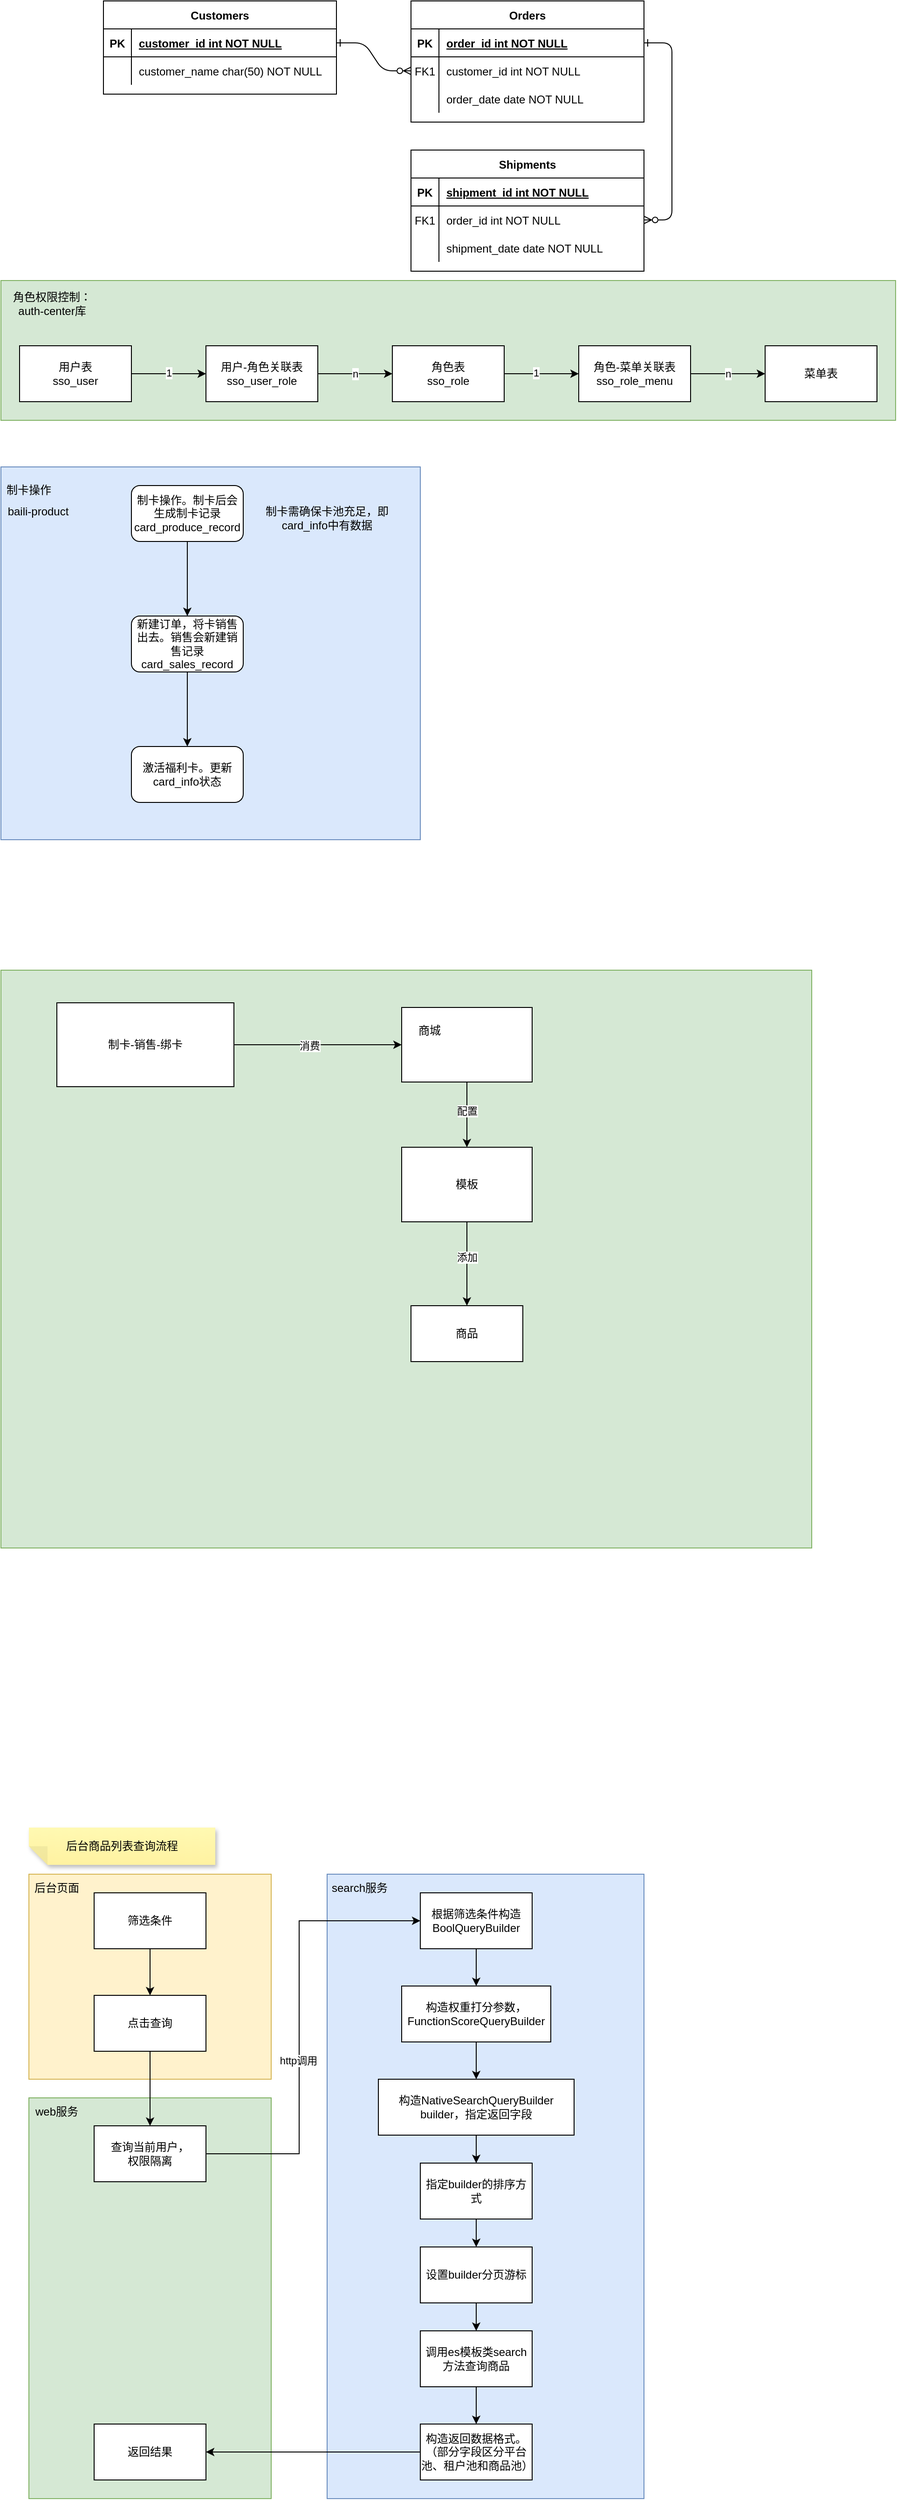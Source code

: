 <mxfile version="26.2.9">
  <diagram id="R2lEEEUBdFMjLlhIrx00" name="Page-1">
    <mxGraphModel dx="970" dy="632" grid="1" gridSize="10" guides="1" tooltips="1" connect="1" arrows="1" fold="1" page="1" pageScale="1" pageWidth="850" pageHeight="1100" math="0" shadow="0" extFonts="Permanent Marker^https://fonts.googleapis.com/css?family=Permanent+Marker">
      <root>
        <mxCell id="0" />
        <mxCell id="1" parent="0" />
        <mxCell id="C-vyLk0tnHw3VtMMgP7b-1" value="" style="edgeStyle=entityRelationEdgeStyle;endArrow=ERzeroToMany;startArrow=ERone;endFill=1;startFill=0;" parent="1" source="C-vyLk0tnHw3VtMMgP7b-24" target="C-vyLk0tnHw3VtMMgP7b-6" edge="1">
          <mxGeometry width="100" height="100" relative="1" as="geometry">
            <mxPoint x="340" y="720" as="sourcePoint" />
            <mxPoint x="440" y="620" as="targetPoint" />
          </mxGeometry>
        </mxCell>
        <mxCell id="C-vyLk0tnHw3VtMMgP7b-12" value="" style="edgeStyle=entityRelationEdgeStyle;endArrow=ERzeroToMany;startArrow=ERone;endFill=1;startFill=0;" parent="1" source="C-vyLk0tnHw3VtMMgP7b-3" target="C-vyLk0tnHw3VtMMgP7b-17" edge="1">
          <mxGeometry width="100" height="100" relative="1" as="geometry">
            <mxPoint x="400" y="180" as="sourcePoint" />
            <mxPoint x="460" y="205" as="targetPoint" />
          </mxGeometry>
        </mxCell>
        <mxCell id="C-vyLk0tnHw3VtMMgP7b-2" value="Orders" style="shape=table;startSize=30;container=1;collapsible=1;childLayout=tableLayout;fixedRows=1;rowLines=0;fontStyle=1;align=center;resizeLast=1;" parent="1" vertex="1">
          <mxGeometry x="450" y="120" width="250" height="130" as="geometry" />
        </mxCell>
        <mxCell id="C-vyLk0tnHw3VtMMgP7b-3" value="" style="shape=partialRectangle;collapsible=0;dropTarget=0;pointerEvents=0;fillColor=none;points=[[0,0.5],[1,0.5]];portConstraint=eastwest;top=0;left=0;right=0;bottom=1;" parent="C-vyLk0tnHw3VtMMgP7b-2" vertex="1">
          <mxGeometry y="30" width="250" height="30" as="geometry" />
        </mxCell>
        <mxCell id="C-vyLk0tnHw3VtMMgP7b-4" value="PK" style="shape=partialRectangle;overflow=hidden;connectable=0;fillColor=none;top=0;left=0;bottom=0;right=0;fontStyle=1;" parent="C-vyLk0tnHw3VtMMgP7b-3" vertex="1">
          <mxGeometry width="30" height="30" as="geometry" />
        </mxCell>
        <mxCell id="C-vyLk0tnHw3VtMMgP7b-5" value="order_id int NOT NULL " style="shape=partialRectangle;overflow=hidden;connectable=0;fillColor=none;top=0;left=0;bottom=0;right=0;align=left;spacingLeft=6;fontStyle=5;" parent="C-vyLk0tnHw3VtMMgP7b-3" vertex="1">
          <mxGeometry x="30" width="220" height="30" as="geometry" />
        </mxCell>
        <mxCell id="C-vyLk0tnHw3VtMMgP7b-6" value="" style="shape=partialRectangle;collapsible=0;dropTarget=0;pointerEvents=0;fillColor=none;points=[[0,0.5],[1,0.5]];portConstraint=eastwest;top=0;left=0;right=0;bottom=0;" parent="C-vyLk0tnHw3VtMMgP7b-2" vertex="1">
          <mxGeometry y="60" width="250" height="30" as="geometry" />
        </mxCell>
        <mxCell id="C-vyLk0tnHw3VtMMgP7b-7" value="FK1" style="shape=partialRectangle;overflow=hidden;connectable=0;fillColor=none;top=0;left=0;bottom=0;right=0;" parent="C-vyLk0tnHw3VtMMgP7b-6" vertex="1">
          <mxGeometry width="30" height="30" as="geometry" />
        </mxCell>
        <mxCell id="C-vyLk0tnHw3VtMMgP7b-8" value="customer_id int NOT NULL" style="shape=partialRectangle;overflow=hidden;connectable=0;fillColor=none;top=0;left=0;bottom=0;right=0;align=left;spacingLeft=6;" parent="C-vyLk0tnHw3VtMMgP7b-6" vertex="1">
          <mxGeometry x="30" width="220" height="30" as="geometry" />
        </mxCell>
        <mxCell id="C-vyLk0tnHw3VtMMgP7b-9" value="" style="shape=partialRectangle;collapsible=0;dropTarget=0;pointerEvents=0;fillColor=none;points=[[0,0.5],[1,0.5]];portConstraint=eastwest;top=0;left=0;right=0;bottom=0;" parent="C-vyLk0tnHw3VtMMgP7b-2" vertex="1">
          <mxGeometry y="90" width="250" height="30" as="geometry" />
        </mxCell>
        <mxCell id="C-vyLk0tnHw3VtMMgP7b-10" value="" style="shape=partialRectangle;overflow=hidden;connectable=0;fillColor=none;top=0;left=0;bottom=0;right=0;" parent="C-vyLk0tnHw3VtMMgP7b-9" vertex="1">
          <mxGeometry width="30" height="30" as="geometry" />
        </mxCell>
        <mxCell id="C-vyLk0tnHw3VtMMgP7b-11" value="order_date date NOT NULL" style="shape=partialRectangle;overflow=hidden;connectable=0;fillColor=none;top=0;left=0;bottom=0;right=0;align=left;spacingLeft=6;" parent="C-vyLk0tnHw3VtMMgP7b-9" vertex="1">
          <mxGeometry x="30" width="220" height="30" as="geometry" />
        </mxCell>
        <mxCell id="C-vyLk0tnHw3VtMMgP7b-13" value="Shipments" style="shape=table;startSize=30;container=1;collapsible=1;childLayout=tableLayout;fixedRows=1;rowLines=0;fontStyle=1;align=center;resizeLast=1;" parent="1" vertex="1">
          <mxGeometry x="450" y="280" width="250" height="130" as="geometry" />
        </mxCell>
        <mxCell id="C-vyLk0tnHw3VtMMgP7b-14" value="" style="shape=partialRectangle;collapsible=0;dropTarget=0;pointerEvents=0;fillColor=none;points=[[0,0.5],[1,0.5]];portConstraint=eastwest;top=0;left=0;right=0;bottom=1;" parent="C-vyLk0tnHw3VtMMgP7b-13" vertex="1">
          <mxGeometry y="30" width="250" height="30" as="geometry" />
        </mxCell>
        <mxCell id="C-vyLk0tnHw3VtMMgP7b-15" value="PK" style="shape=partialRectangle;overflow=hidden;connectable=0;fillColor=none;top=0;left=0;bottom=0;right=0;fontStyle=1;" parent="C-vyLk0tnHw3VtMMgP7b-14" vertex="1">
          <mxGeometry width="30" height="30" as="geometry" />
        </mxCell>
        <mxCell id="C-vyLk0tnHw3VtMMgP7b-16" value="shipment_id int NOT NULL " style="shape=partialRectangle;overflow=hidden;connectable=0;fillColor=none;top=0;left=0;bottom=0;right=0;align=left;spacingLeft=6;fontStyle=5;" parent="C-vyLk0tnHw3VtMMgP7b-14" vertex="1">
          <mxGeometry x="30" width="220" height="30" as="geometry" />
        </mxCell>
        <mxCell id="C-vyLk0tnHw3VtMMgP7b-17" value="" style="shape=partialRectangle;collapsible=0;dropTarget=0;pointerEvents=0;fillColor=none;points=[[0,0.5],[1,0.5]];portConstraint=eastwest;top=0;left=0;right=0;bottom=0;" parent="C-vyLk0tnHw3VtMMgP7b-13" vertex="1">
          <mxGeometry y="60" width="250" height="30" as="geometry" />
        </mxCell>
        <mxCell id="C-vyLk0tnHw3VtMMgP7b-18" value="FK1" style="shape=partialRectangle;overflow=hidden;connectable=0;fillColor=none;top=0;left=0;bottom=0;right=0;" parent="C-vyLk0tnHw3VtMMgP7b-17" vertex="1">
          <mxGeometry width="30" height="30" as="geometry" />
        </mxCell>
        <mxCell id="C-vyLk0tnHw3VtMMgP7b-19" value="order_id int NOT NULL" style="shape=partialRectangle;overflow=hidden;connectable=0;fillColor=none;top=0;left=0;bottom=0;right=0;align=left;spacingLeft=6;" parent="C-vyLk0tnHw3VtMMgP7b-17" vertex="1">
          <mxGeometry x="30" width="220" height="30" as="geometry" />
        </mxCell>
        <mxCell id="C-vyLk0tnHw3VtMMgP7b-20" value="" style="shape=partialRectangle;collapsible=0;dropTarget=0;pointerEvents=0;fillColor=none;points=[[0,0.5],[1,0.5]];portConstraint=eastwest;top=0;left=0;right=0;bottom=0;" parent="C-vyLk0tnHw3VtMMgP7b-13" vertex="1">
          <mxGeometry y="90" width="250" height="30" as="geometry" />
        </mxCell>
        <mxCell id="C-vyLk0tnHw3VtMMgP7b-21" value="" style="shape=partialRectangle;overflow=hidden;connectable=0;fillColor=none;top=0;left=0;bottom=0;right=0;" parent="C-vyLk0tnHw3VtMMgP7b-20" vertex="1">
          <mxGeometry width="30" height="30" as="geometry" />
        </mxCell>
        <mxCell id="C-vyLk0tnHw3VtMMgP7b-22" value="shipment_date date NOT NULL" style="shape=partialRectangle;overflow=hidden;connectable=0;fillColor=none;top=0;left=0;bottom=0;right=0;align=left;spacingLeft=6;" parent="C-vyLk0tnHw3VtMMgP7b-20" vertex="1">
          <mxGeometry x="30" width="220" height="30" as="geometry" />
        </mxCell>
        <mxCell id="C-vyLk0tnHw3VtMMgP7b-23" value="Customers" style="shape=table;startSize=30;container=1;collapsible=1;childLayout=tableLayout;fixedRows=1;rowLines=0;fontStyle=1;align=center;resizeLast=1;" parent="1" vertex="1">
          <mxGeometry x="120" y="120" width="250" height="100" as="geometry" />
        </mxCell>
        <mxCell id="C-vyLk0tnHw3VtMMgP7b-24" value="" style="shape=partialRectangle;collapsible=0;dropTarget=0;pointerEvents=0;fillColor=none;points=[[0,0.5],[1,0.5]];portConstraint=eastwest;top=0;left=0;right=0;bottom=1;" parent="C-vyLk0tnHw3VtMMgP7b-23" vertex="1">
          <mxGeometry y="30" width="250" height="30" as="geometry" />
        </mxCell>
        <mxCell id="C-vyLk0tnHw3VtMMgP7b-25" value="PK" style="shape=partialRectangle;overflow=hidden;connectable=0;fillColor=none;top=0;left=0;bottom=0;right=0;fontStyle=1;" parent="C-vyLk0tnHw3VtMMgP7b-24" vertex="1">
          <mxGeometry width="30" height="30" as="geometry" />
        </mxCell>
        <mxCell id="C-vyLk0tnHw3VtMMgP7b-26" value="customer_id int NOT NULL " style="shape=partialRectangle;overflow=hidden;connectable=0;fillColor=none;top=0;left=0;bottom=0;right=0;align=left;spacingLeft=6;fontStyle=5;" parent="C-vyLk0tnHw3VtMMgP7b-24" vertex="1">
          <mxGeometry x="30" width="220" height="30" as="geometry" />
        </mxCell>
        <mxCell id="C-vyLk0tnHw3VtMMgP7b-27" value="" style="shape=partialRectangle;collapsible=0;dropTarget=0;pointerEvents=0;fillColor=none;points=[[0,0.5],[1,0.5]];portConstraint=eastwest;top=0;left=0;right=0;bottom=0;" parent="C-vyLk0tnHw3VtMMgP7b-23" vertex="1">
          <mxGeometry y="60" width="250" height="30" as="geometry" />
        </mxCell>
        <mxCell id="C-vyLk0tnHw3VtMMgP7b-28" value="" style="shape=partialRectangle;overflow=hidden;connectable=0;fillColor=none;top=0;left=0;bottom=0;right=0;" parent="C-vyLk0tnHw3VtMMgP7b-27" vertex="1">
          <mxGeometry width="30" height="30" as="geometry" />
        </mxCell>
        <mxCell id="C-vyLk0tnHw3VtMMgP7b-29" value="customer_name char(50) NOT NULL" style="shape=partialRectangle;overflow=hidden;connectable=0;fillColor=none;top=0;left=0;bottom=0;right=0;align=left;spacingLeft=6;" parent="C-vyLk0tnHw3VtMMgP7b-27" vertex="1">
          <mxGeometry x="30" width="220" height="30" as="geometry" />
        </mxCell>
        <mxCell id="DF0JI38tbwWlgeeusf2I-32" value="" style="group" parent="1" vertex="1" connectable="0">
          <mxGeometry x="10" y="620" width="450" height="400" as="geometry" />
        </mxCell>
        <mxCell id="DF0JI38tbwWlgeeusf2I-29" value="" style="rounded=0;whiteSpace=wrap;html=1;fillColor=#dae8fc;strokeColor=#6c8ebf;" parent="DF0JI38tbwWlgeeusf2I-32" vertex="1">
          <mxGeometry width="450" height="400" as="geometry" />
        </mxCell>
        <mxCell id="DF0JI38tbwWlgeeusf2I-25" value="" style="edgeStyle=orthogonalEdgeStyle;rounded=0;orthogonalLoop=1;jettySize=auto;html=1;" parent="DF0JI38tbwWlgeeusf2I-32" source="DF0JI38tbwWlgeeusf2I-23" target="DF0JI38tbwWlgeeusf2I-24" edge="1">
          <mxGeometry relative="1" as="geometry" />
        </mxCell>
        <mxCell id="DF0JI38tbwWlgeeusf2I-23" value="制卡操作。制卡后会生成&lt;span style=&quot;background-color: transparent; color: light-dark(rgb(0, 0, 0), rgb(255, 255, 255));&quot;&gt;制卡记录&lt;/span&gt;&lt;div&gt;&lt;div&gt;card_produce_record&lt;/div&gt;&lt;/div&gt;" style="rounded=1;whiteSpace=wrap;html=1;" parent="DF0JI38tbwWlgeeusf2I-32" vertex="1">
          <mxGeometry x="140" y="20" width="120" height="60" as="geometry" />
        </mxCell>
        <mxCell id="DF0JI38tbwWlgeeusf2I-27" value="" style="edgeStyle=orthogonalEdgeStyle;rounded=0;orthogonalLoop=1;jettySize=auto;html=1;" parent="DF0JI38tbwWlgeeusf2I-32" source="DF0JI38tbwWlgeeusf2I-24" target="DF0JI38tbwWlgeeusf2I-26" edge="1">
          <mxGeometry relative="1" as="geometry" />
        </mxCell>
        <mxCell id="DF0JI38tbwWlgeeusf2I-24" value="新建订单，将卡销售出去。销售会新建销售记录card_sales_record" style="whiteSpace=wrap;html=1;rounded=1;" parent="DF0JI38tbwWlgeeusf2I-32" vertex="1">
          <mxGeometry x="140" y="160" width="120" height="60" as="geometry" />
        </mxCell>
        <mxCell id="DF0JI38tbwWlgeeusf2I-26" value="激活福利卡。更新&lt;div&gt;card_info状态&lt;/div&gt;" style="whiteSpace=wrap;html=1;rounded=1;" parent="DF0JI38tbwWlgeeusf2I-32" vertex="1">
          <mxGeometry x="140" y="300" width="120" height="60" as="geometry" />
        </mxCell>
        <mxCell id="DF0JI38tbwWlgeeusf2I-28" value="制卡需确保卡池充足，即card_info中有数据" style="text;html=1;align=center;verticalAlign=middle;whiteSpace=wrap;rounded=0;" parent="DF0JI38tbwWlgeeusf2I-32" vertex="1">
          <mxGeometry x="280" y="40" width="140" height="30" as="geometry" />
        </mxCell>
        <mxCell id="DF0JI38tbwWlgeeusf2I-30" value="制卡操作" style="text;html=1;align=center;verticalAlign=middle;whiteSpace=wrap;rounded=0;" parent="DF0JI38tbwWlgeeusf2I-32" vertex="1">
          <mxGeometry y="10" width="60" height="30" as="geometry" />
        </mxCell>
        <mxCell id="DF0JI38tbwWlgeeusf2I-31" value="baili-product" style="text;html=1;align=center;verticalAlign=middle;whiteSpace=wrap;rounded=0;" parent="DF0JI38tbwWlgeeusf2I-32" vertex="1">
          <mxGeometry y="35" width="80" height="25" as="geometry" />
        </mxCell>
        <mxCell id="DF0JI38tbwWlgeeusf2I-33" value="" style="group" parent="1" vertex="1" connectable="0">
          <mxGeometry x="10" y="420" width="960" height="150" as="geometry" />
        </mxCell>
        <mxCell id="DF0JI38tbwWlgeeusf2I-20" value="" style="rounded=0;whiteSpace=wrap;html=1;fillColor=#d5e8d4;strokeColor=#82b366;" parent="DF0JI38tbwWlgeeusf2I-33" vertex="1">
          <mxGeometry width="960" height="150" as="geometry" />
        </mxCell>
        <mxCell id="DF0JI38tbwWlgeeusf2I-9" value="" style="edgeStyle=orthogonalEdgeStyle;rounded=0;orthogonalLoop=1;jettySize=auto;html=1;" parent="DF0JI38tbwWlgeeusf2I-33" source="DF0JI38tbwWlgeeusf2I-6" target="DF0JI38tbwWlgeeusf2I-8" edge="1">
          <mxGeometry relative="1" as="geometry" />
        </mxCell>
        <mxCell id="DF0JI38tbwWlgeeusf2I-12" value="1" style="edgeLabel;html=1;align=center;verticalAlign=middle;resizable=0;points=[];" parent="DF0JI38tbwWlgeeusf2I-9" vertex="1" connectable="0">
          <mxGeometry y="1" relative="1" as="geometry">
            <mxPoint as="offset" />
          </mxGeometry>
        </mxCell>
        <mxCell id="DF0JI38tbwWlgeeusf2I-6" value="用户表&lt;div&gt;sso_user&lt;/div&gt;" style="rounded=0;whiteSpace=wrap;html=1;" parent="DF0JI38tbwWlgeeusf2I-33" vertex="1">
          <mxGeometry x="20" y="70" width="120" height="60" as="geometry" />
        </mxCell>
        <mxCell id="DF0JI38tbwWlgeeusf2I-11" value="n" style="edgeStyle=orthogonalEdgeStyle;rounded=0;orthogonalLoop=1;jettySize=auto;html=1;" parent="DF0JI38tbwWlgeeusf2I-33" source="DF0JI38tbwWlgeeusf2I-8" target="DF0JI38tbwWlgeeusf2I-10" edge="1">
          <mxGeometry relative="1" as="geometry" />
        </mxCell>
        <mxCell id="DF0JI38tbwWlgeeusf2I-8" value="用户-角色关联表&lt;div&gt;sso_user_role&lt;/div&gt;" style="rounded=0;whiteSpace=wrap;html=1;" parent="DF0JI38tbwWlgeeusf2I-33" vertex="1">
          <mxGeometry x="220" y="70" width="120" height="60" as="geometry" />
        </mxCell>
        <mxCell id="DF0JI38tbwWlgeeusf2I-14" value="" style="edgeStyle=orthogonalEdgeStyle;rounded=0;orthogonalLoop=1;jettySize=auto;html=1;" parent="DF0JI38tbwWlgeeusf2I-33" source="DF0JI38tbwWlgeeusf2I-10" target="DF0JI38tbwWlgeeusf2I-13" edge="1">
          <mxGeometry relative="1" as="geometry" />
        </mxCell>
        <mxCell id="DF0JI38tbwWlgeeusf2I-15" value="1" style="edgeLabel;html=1;align=center;verticalAlign=middle;resizable=0;points=[];" parent="DF0JI38tbwWlgeeusf2I-14" vertex="1" connectable="0">
          <mxGeometry x="-0.15" y="1" relative="1" as="geometry">
            <mxPoint as="offset" />
          </mxGeometry>
        </mxCell>
        <mxCell id="DF0JI38tbwWlgeeusf2I-10" value="角色表&lt;div&gt;sso_role&lt;/div&gt;" style="whiteSpace=wrap;html=1;rounded=0;" parent="DF0JI38tbwWlgeeusf2I-33" vertex="1">
          <mxGeometry x="420" y="70" width="120" height="60" as="geometry" />
        </mxCell>
        <mxCell id="DF0JI38tbwWlgeeusf2I-17" value="n" style="edgeStyle=orthogonalEdgeStyle;rounded=0;orthogonalLoop=1;jettySize=auto;html=1;" parent="DF0JI38tbwWlgeeusf2I-33" source="DF0JI38tbwWlgeeusf2I-13" target="DF0JI38tbwWlgeeusf2I-16" edge="1">
          <mxGeometry relative="1" as="geometry" />
        </mxCell>
        <mxCell id="DF0JI38tbwWlgeeusf2I-13" value="角色-菜单关联表&lt;div&gt;sso_role_menu&lt;/div&gt;" style="whiteSpace=wrap;html=1;rounded=0;" parent="DF0JI38tbwWlgeeusf2I-33" vertex="1">
          <mxGeometry x="620" y="70" width="120" height="60" as="geometry" />
        </mxCell>
        <mxCell id="DF0JI38tbwWlgeeusf2I-16" value="菜单表" style="whiteSpace=wrap;html=1;rounded=0;" parent="DF0JI38tbwWlgeeusf2I-33" vertex="1">
          <mxGeometry x="820" y="70" width="120" height="60" as="geometry" />
        </mxCell>
        <mxCell id="DF0JI38tbwWlgeeusf2I-21" value="角色权限控制：auth-center库" style="text;html=1;align=center;verticalAlign=middle;whiteSpace=wrap;rounded=0;" parent="DF0JI38tbwWlgeeusf2I-33" vertex="1">
          <mxGeometry x="10" y="10" width="90" height="30" as="geometry" />
        </mxCell>
        <mxCell id="NYRqB93YwXxQZEAE4ijv-1" value="" style="rounded=0;whiteSpace=wrap;html=1;fillColor=#d5e8d4;strokeColor=#82b366;" vertex="1" parent="1">
          <mxGeometry x="10" y="1160" width="870" height="620" as="geometry" />
        </mxCell>
        <mxCell id="NYRqB93YwXxQZEAE4ijv-13" style="edgeStyle=orthogonalEdgeStyle;rounded=0;orthogonalLoop=1;jettySize=auto;html=1;exitX=1;exitY=0.5;exitDx=0;exitDy=0;entryX=0;entryY=1;entryDx=0;entryDy=0;" edge="1" parent="1" source="NYRqB93YwXxQZEAE4ijv-3" target="NYRqB93YwXxQZEAE4ijv-7">
          <mxGeometry relative="1" as="geometry">
            <Array as="points">
              <mxPoint x="390" y="1240" />
              <mxPoint x="390" y="1240" />
            </Array>
          </mxGeometry>
        </mxCell>
        <mxCell id="NYRqB93YwXxQZEAE4ijv-14" value="消费" style="edgeLabel;html=1;align=center;verticalAlign=middle;resizable=0;points=[];" vertex="1" connectable="0" parent="NYRqB93YwXxQZEAE4ijv-13">
          <mxGeometry x="-0.1" y="-1" relative="1" as="geometry">
            <mxPoint as="offset" />
          </mxGeometry>
        </mxCell>
        <mxCell id="NYRqB93YwXxQZEAE4ijv-3" value="制卡-销售-绑卡" style="rounded=0;whiteSpace=wrap;html=1;" vertex="1" parent="1">
          <mxGeometry x="70" y="1195" width="190" height="90" as="geometry" />
        </mxCell>
        <mxCell id="NYRqB93YwXxQZEAE4ijv-10" style="edgeStyle=orthogonalEdgeStyle;rounded=0;orthogonalLoop=1;jettySize=auto;html=1;entryX=0.5;entryY=0;entryDx=0;entryDy=0;" edge="1" parent="1" source="NYRqB93YwXxQZEAE4ijv-6" target="NYRqB93YwXxQZEAE4ijv-9">
          <mxGeometry relative="1" as="geometry" />
        </mxCell>
        <mxCell id="NYRqB93YwXxQZEAE4ijv-15" value="配置" style="edgeLabel;html=1;align=center;verticalAlign=middle;resizable=0;points=[];" vertex="1" connectable="0" parent="NYRqB93YwXxQZEAE4ijv-10">
          <mxGeometry x="-0.114" relative="1" as="geometry">
            <mxPoint as="offset" />
          </mxGeometry>
        </mxCell>
        <mxCell id="NYRqB93YwXxQZEAE4ijv-6" value="" style="rounded=0;whiteSpace=wrap;html=1;" vertex="1" parent="1">
          <mxGeometry x="440" y="1200" width="140" height="80" as="geometry" />
        </mxCell>
        <mxCell id="NYRqB93YwXxQZEAE4ijv-7" value="商城" style="text;html=1;align=center;verticalAlign=middle;whiteSpace=wrap;rounded=0;" vertex="1" parent="1">
          <mxGeometry x="440" y="1210" width="60" height="30" as="geometry" />
        </mxCell>
        <mxCell id="NYRqB93YwXxQZEAE4ijv-17" value="" style="edgeStyle=orthogonalEdgeStyle;rounded=0;orthogonalLoop=1;jettySize=auto;html=1;" edge="1" parent="1" source="NYRqB93YwXxQZEAE4ijv-9" target="NYRqB93YwXxQZEAE4ijv-16">
          <mxGeometry relative="1" as="geometry" />
        </mxCell>
        <mxCell id="NYRqB93YwXxQZEAE4ijv-18" value="添加" style="edgeLabel;html=1;align=center;verticalAlign=middle;resizable=0;points=[];" vertex="1" connectable="0" parent="NYRqB93YwXxQZEAE4ijv-17">
          <mxGeometry x="-0.156" relative="1" as="geometry">
            <mxPoint as="offset" />
          </mxGeometry>
        </mxCell>
        <mxCell id="NYRqB93YwXxQZEAE4ijv-9" value="模板" style="rounded=0;whiteSpace=wrap;html=1;" vertex="1" parent="1">
          <mxGeometry x="440" y="1350" width="140" height="80" as="geometry" />
        </mxCell>
        <mxCell id="NYRqB93YwXxQZEAE4ijv-16" value="商品" style="whiteSpace=wrap;html=1;rounded=0;" vertex="1" parent="1">
          <mxGeometry x="450" y="1520" width="120" height="60" as="geometry" />
        </mxCell>
        <mxCell id="NYRqB93YwXxQZEAE4ijv-59" value="" style="group" vertex="1" connectable="0" parent="1">
          <mxGeometry x="40" y="2080" width="660" height="720" as="geometry" />
        </mxCell>
        <mxCell id="NYRqB93YwXxQZEAE4ijv-32" value="" style="rounded=0;whiteSpace=wrap;html=1;fillColor=#dae8fc;strokeColor=#6c8ebf;" vertex="1" parent="NYRqB93YwXxQZEAE4ijv-59">
          <mxGeometry x="320" y="50" width="340" height="670" as="geometry" />
        </mxCell>
        <mxCell id="NYRqB93YwXxQZEAE4ijv-20" value="" style="rounded=0;whiteSpace=wrap;html=1;fillColor=#d5e8d4;strokeColor=#82b366;" vertex="1" parent="NYRqB93YwXxQZEAE4ijv-59">
          <mxGeometry y="290" width="260" height="430" as="geometry" />
        </mxCell>
        <mxCell id="NYRqB93YwXxQZEAE4ijv-22" value="web服务" style="text;html=1;align=center;verticalAlign=middle;whiteSpace=wrap;rounded=0;" vertex="1" parent="NYRqB93YwXxQZEAE4ijv-59">
          <mxGeometry y="290" width="60" height="30" as="geometry" />
        </mxCell>
        <mxCell id="NYRqB93YwXxQZEAE4ijv-36" style="edgeStyle=orthogonalEdgeStyle;rounded=0;orthogonalLoop=1;jettySize=auto;html=1;exitX=1;exitY=0.5;exitDx=0;exitDy=0;" edge="1" parent="NYRqB93YwXxQZEAE4ijv-59" source="NYRqB93YwXxQZEAE4ijv-30" target="NYRqB93YwXxQZEAE4ijv-35">
          <mxGeometry relative="1" as="geometry">
            <mxPoint x="290" y="90" as="targetPoint" />
            <Array as="points">
              <mxPoint x="290" y="350" />
              <mxPoint x="290" y="100" />
            </Array>
          </mxGeometry>
        </mxCell>
        <mxCell id="NYRqB93YwXxQZEAE4ijv-37" value="http调用" style="edgeLabel;html=1;align=center;verticalAlign=middle;resizable=0;points=[];" vertex="1" connectable="0" parent="NYRqB93YwXxQZEAE4ijv-36">
          <mxGeometry x="-0.167" y="1" relative="1" as="geometry">
            <mxPoint as="offset" />
          </mxGeometry>
        </mxCell>
        <mxCell id="NYRqB93YwXxQZEAE4ijv-30" value="查询当前用户，&lt;div&gt;权限隔离&lt;/div&gt;" style="rounded=0;whiteSpace=wrap;html=1;" vertex="1" parent="NYRqB93YwXxQZEAE4ijv-59">
          <mxGeometry x="70" y="320" width="120" height="60" as="geometry" />
        </mxCell>
        <mxCell id="NYRqB93YwXxQZEAE4ijv-38" value="返回结果" style="rounded=0;whiteSpace=wrap;html=1;" vertex="1" parent="NYRqB93YwXxQZEAE4ijv-59">
          <mxGeometry x="70" y="640" width="120" height="60" as="geometry" />
        </mxCell>
        <mxCell id="NYRqB93YwXxQZEAE4ijv-52" style="edgeStyle=orthogonalEdgeStyle;rounded=0;orthogonalLoop=1;jettySize=auto;html=1;exitX=0;exitY=0.5;exitDx=0;exitDy=0;entryX=1;entryY=0.5;entryDx=0;entryDy=0;" edge="1" parent="NYRqB93YwXxQZEAE4ijv-59" source="NYRqB93YwXxQZEAE4ijv-49" target="NYRqB93YwXxQZEAE4ijv-38">
          <mxGeometry relative="1" as="geometry" />
        </mxCell>
        <mxCell id="NYRqB93YwXxQZEAE4ijv-55" value="" style="group;fillColor=#fff2cc;strokeColor=#d6b656;container=0;" vertex="1" connectable="0" parent="NYRqB93YwXxQZEAE4ijv-59">
          <mxGeometry y="50" width="260" height="220" as="geometry" />
        </mxCell>
        <mxCell id="NYRqB93YwXxQZEAE4ijv-33" value="search服务" style="text;html=1;align=center;verticalAlign=middle;whiteSpace=wrap;rounded=0;" vertex="1" parent="NYRqB93YwXxQZEAE4ijv-59">
          <mxGeometry x="320" y="50" width="70" height="30" as="geometry" />
        </mxCell>
        <mxCell id="NYRqB93YwXxQZEAE4ijv-40" value="" style="edgeStyle=orthogonalEdgeStyle;rounded=0;orthogonalLoop=1;jettySize=auto;html=1;" edge="1" parent="NYRqB93YwXxQZEAE4ijv-59" source="NYRqB93YwXxQZEAE4ijv-35" target="NYRqB93YwXxQZEAE4ijv-39">
          <mxGeometry relative="1" as="geometry" />
        </mxCell>
        <mxCell id="NYRqB93YwXxQZEAE4ijv-35" value="根据筛选条件构造&lt;div&gt;BoolQueryBuilder&lt;/div&gt;" style="rounded=0;whiteSpace=wrap;html=1;" vertex="1" parent="NYRqB93YwXxQZEAE4ijv-59">
          <mxGeometry x="420" y="70" width="120" height="60" as="geometry" />
        </mxCell>
        <mxCell id="NYRqB93YwXxQZEAE4ijv-42" value="" style="edgeStyle=orthogonalEdgeStyle;rounded=0;orthogonalLoop=1;jettySize=auto;html=1;" edge="1" parent="NYRqB93YwXxQZEAE4ijv-59" source="NYRqB93YwXxQZEAE4ijv-39" target="NYRqB93YwXxQZEAE4ijv-41">
          <mxGeometry relative="1" as="geometry" />
        </mxCell>
        <mxCell id="NYRqB93YwXxQZEAE4ijv-39" value="构造权重打分参数，FunctionScoreQueryBuilder" style="whiteSpace=wrap;html=1;rounded=0;" vertex="1" parent="NYRqB93YwXxQZEAE4ijv-59">
          <mxGeometry x="400" y="170" width="160" height="60" as="geometry" />
        </mxCell>
        <mxCell id="NYRqB93YwXxQZEAE4ijv-44" value="" style="edgeStyle=orthogonalEdgeStyle;rounded=0;orthogonalLoop=1;jettySize=auto;html=1;" edge="1" parent="NYRqB93YwXxQZEAE4ijv-59" source="NYRqB93YwXxQZEAE4ijv-41" target="NYRqB93YwXxQZEAE4ijv-43">
          <mxGeometry relative="1" as="geometry" />
        </mxCell>
        <mxCell id="NYRqB93YwXxQZEAE4ijv-41" value="构造NativeSearchQueryBuilder builder，指定返回字段" style="whiteSpace=wrap;html=1;rounded=0;" vertex="1" parent="NYRqB93YwXxQZEAE4ijv-59">
          <mxGeometry x="375" y="270" width="210" height="60" as="geometry" />
        </mxCell>
        <mxCell id="NYRqB93YwXxQZEAE4ijv-46" value="" style="edgeStyle=orthogonalEdgeStyle;rounded=0;orthogonalLoop=1;jettySize=auto;html=1;" edge="1" parent="NYRqB93YwXxQZEAE4ijv-59" source="NYRqB93YwXxQZEAE4ijv-43" target="NYRqB93YwXxQZEAE4ijv-45">
          <mxGeometry relative="1" as="geometry" />
        </mxCell>
        <mxCell id="NYRqB93YwXxQZEAE4ijv-43" value="指定builder的排序方式" style="whiteSpace=wrap;html=1;rounded=0;" vertex="1" parent="NYRqB93YwXxQZEAE4ijv-59">
          <mxGeometry x="420" y="360" width="120" height="60" as="geometry" />
        </mxCell>
        <mxCell id="NYRqB93YwXxQZEAE4ijv-48" value="" style="edgeStyle=orthogonalEdgeStyle;rounded=0;orthogonalLoop=1;jettySize=auto;html=1;" edge="1" parent="NYRqB93YwXxQZEAE4ijv-59" source="NYRqB93YwXxQZEAE4ijv-45" target="NYRqB93YwXxQZEAE4ijv-47">
          <mxGeometry relative="1" as="geometry" />
        </mxCell>
        <mxCell id="NYRqB93YwXxQZEAE4ijv-45" value="设置builder分页游标" style="whiteSpace=wrap;html=1;rounded=0;" vertex="1" parent="NYRqB93YwXxQZEAE4ijv-59">
          <mxGeometry x="420" y="450" width="120" height="60" as="geometry" />
        </mxCell>
        <mxCell id="NYRqB93YwXxQZEAE4ijv-50" value="" style="edgeStyle=orthogonalEdgeStyle;rounded=0;orthogonalLoop=1;jettySize=auto;html=1;" edge="1" parent="NYRqB93YwXxQZEAE4ijv-59" source="NYRqB93YwXxQZEAE4ijv-47" target="NYRqB93YwXxQZEAE4ijv-49">
          <mxGeometry relative="1" as="geometry" />
        </mxCell>
        <mxCell id="NYRqB93YwXxQZEAE4ijv-47" value="调用es模板类search方法查询商品" style="whiteSpace=wrap;html=1;rounded=0;" vertex="1" parent="NYRqB93YwXxQZEAE4ijv-59">
          <mxGeometry x="420" y="540" width="120" height="60" as="geometry" />
        </mxCell>
        <mxCell id="NYRqB93YwXxQZEAE4ijv-49" value="构造返回数据格式。（部分字段区分平台池、租户池和商品池）" style="whiteSpace=wrap;html=1;rounded=0;" vertex="1" parent="NYRqB93YwXxQZEAE4ijv-59">
          <mxGeometry x="420" y="640" width="120" height="60" as="geometry" />
        </mxCell>
        <mxCell id="NYRqB93YwXxQZEAE4ijv-27" value="" style="edgeStyle=orthogonalEdgeStyle;rounded=0;orthogonalLoop=1;jettySize=auto;html=1;" edge="1" parent="NYRqB93YwXxQZEAE4ijv-59" source="NYRqB93YwXxQZEAE4ijv-25" target="NYRqB93YwXxQZEAE4ijv-26">
          <mxGeometry relative="1" as="geometry" />
        </mxCell>
        <mxCell id="NYRqB93YwXxQZEAE4ijv-25" value="筛选条件" style="rounded=0;whiteSpace=wrap;html=1;" vertex="1" parent="NYRqB93YwXxQZEAE4ijv-59">
          <mxGeometry x="70" y="70" width="120" height="60" as="geometry" />
        </mxCell>
        <mxCell id="NYRqB93YwXxQZEAE4ijv-61" style="edgeStyle=orthogonalEdgeStyle;rounded=0;orthogonalLoop=1;jettySize=auto;html=1;exitX=0.5;exitY=1;exitDx=0;exitDy=0;entryX=0.5;entryY=0;entryDx=0;entryDy=0;" edge="1" parent="NYRqB93YwXxQZEAE4ijv-59" source="NYRqB93YwXxQZEAE4ijv-26" target="NYRqB93YwXxQZEAE4ijv-30">
          <mxGeometry relative="1" as="geometry" />
        </mxCell>
        <mxCell id="NYRqB93YwXxQZEAE4ijv-26" value="点击查询" style="whiteSpace=wrap;html=1;rounded=0;" vertex="1" parent="NYRqB93YwXxQZEAE4ijv-59">
          <mxGeometry x="70" y="180" width="120" height="60" as="geometry" />
        </mxCell>
        <mxCell id="NYRqB93YwXxQZEAE4ijv-54" value="后台页面" style="text;html=1;align=center;verticalAlign=middle;whiteSpace=wrap;rounded=0;" vertex="1" parent="NYRqB93YwXxQZEAE4ijv-59">
          <mxGeometry y="50" width="60" height="30" as="geometry" />
        </mxCell>
        <mxCell id="NYRqB93YwXxQZEAE4ijv-58" value="后台商品列表查询流程" style="shape=note;whiteSpace=wrap;html=1;backgroundOutline=1;fontColor=#000000;darkOpacity=0.05;fillColor=#FFF9B2;strokeColor=none;fillStyle=solid;direction=west;gradientDirection=north;gradientColor=#FFF2A1;shadow=1;size=20;pointerEvents=1;" vertex="1" parent="NYRqB93YwXxQZEAE4ijv-59">
          <mxGeometry width="200" height="40" as="geometry" />
        </mxCell>
      </root>
    </mxGraphModel>
  </diagram>
</mxfile>
